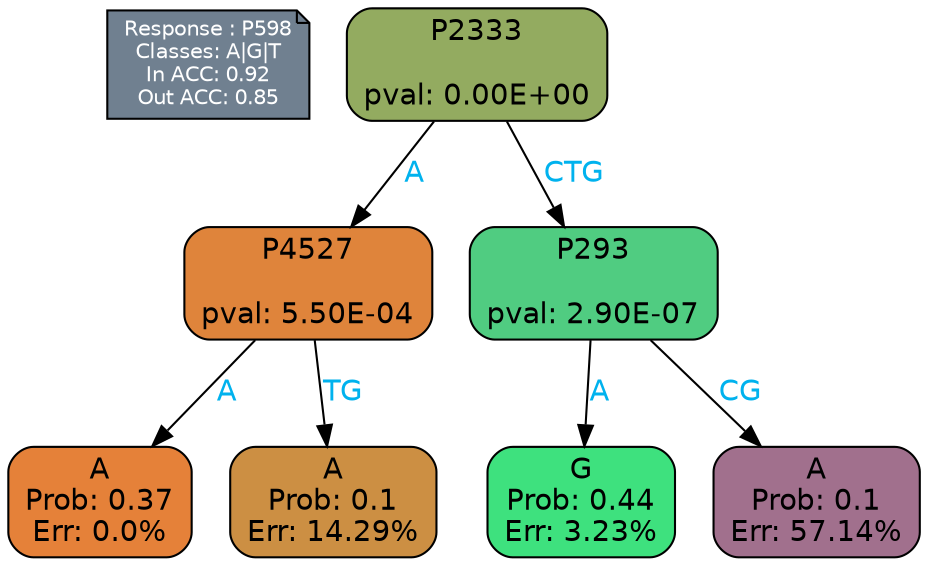 digraph Tree {
node [shape=box, style="filled, rounded", color="black", fontname=helvetica] ;
graph [ranksep=equally, splines=polylines, bgcolor=transparent, dpi=600] ;
edge [fontname=helvetica] ;
LEGEND [label="Response : P598
Classes: A|G|T
In ACC: 0.92
Out ACC: 0.85
",shape=note,align=left,style=filled,fillcolor="slategray",fontcolor="white",fontsize=10];1 [label="P2333

pval: 0.00E+00", fillcolor="#93ab60"] ;
2 [label="P4527

pval: 5.50E-04", fillcolor="#df843b"] ;
3 [label="A
Prob: 0.37
Err: 0.0%", fillcolor="#e58139"] ;
4 [label="A
Prob: 0.1
Err: 14.29%", fillcolor="#cc8f43"] ;
5 [label="P293

pval: 2.90E-07", fillcolor="#50cc81"] ;
6 [label="G
Prob: 0.44
Err: 3.23%", fillcolor="#3ee17e"] ;
7 [label="A
Prob: 0.1
Err: 57.14%", fillcolor="#a1708d"] ;
1 -> 2 [label="A",fontcolor=deepskyblue2] ;
1 -> 5 [label="CTG",fontcolor=deepskyblue2] ;
2 -> 3 [label="A",fontcolor=deepskyblue2] ;
2 -> 4 [label="TG",fontcolor=deepskyblue2] ;
5 -> 6 [label="A",fontcolor=deepskyblue2] ;
5 -> 7 [label="CG",fontcolor=deepskyblue2] ;
{rank = same; 3;4;6;7;}{rank = same; LEGEND;1;}}
